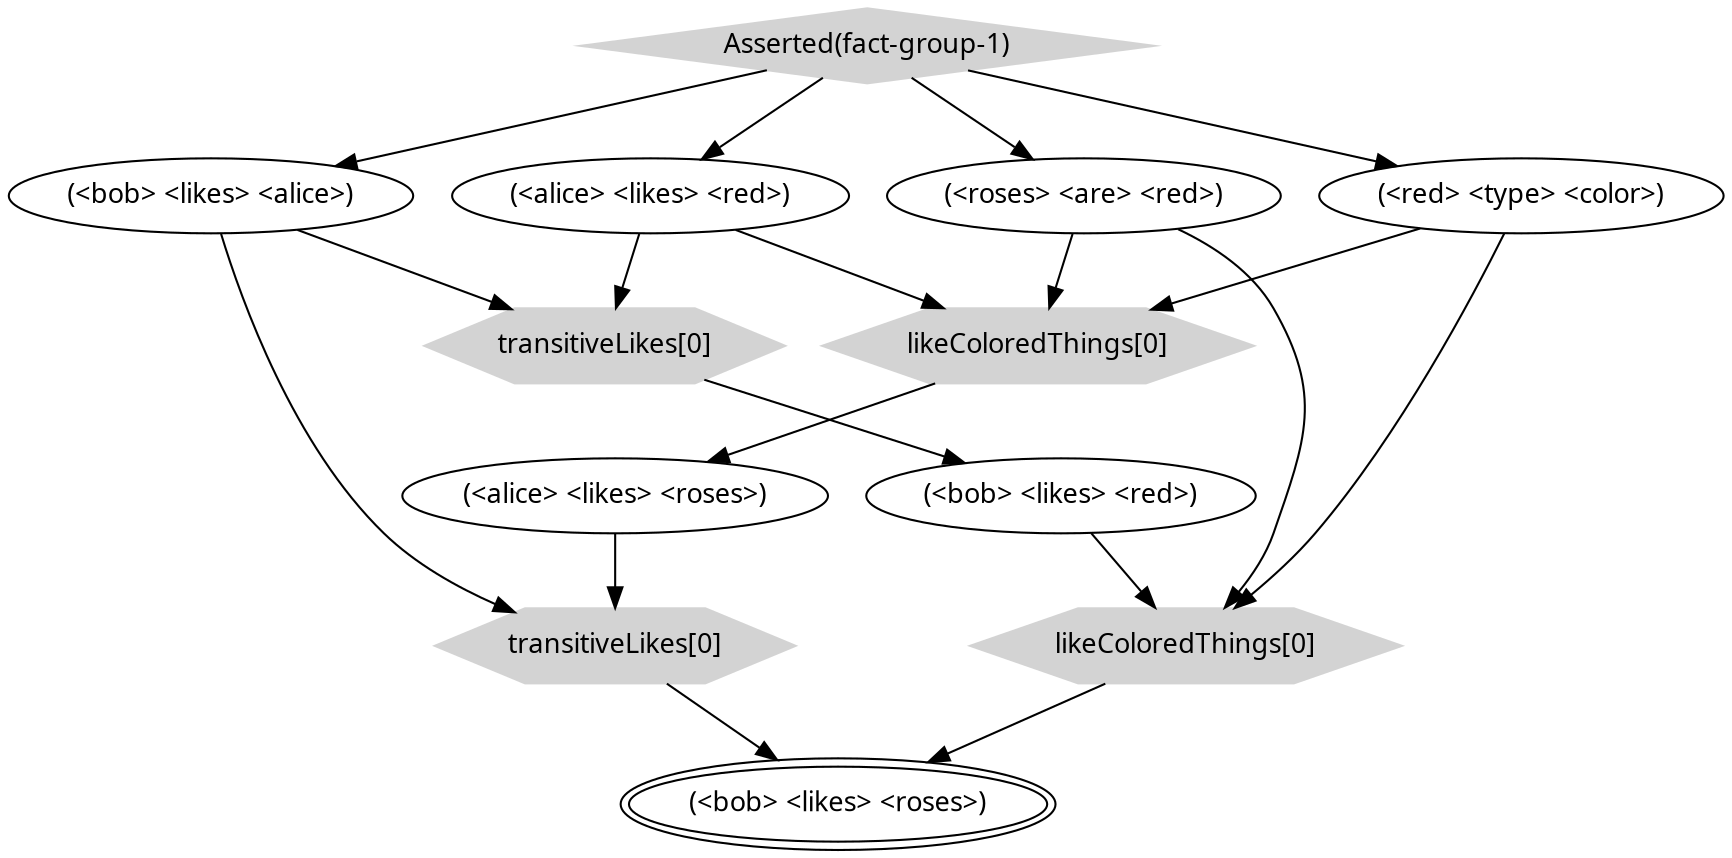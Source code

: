 digraph {
 rankdir=TB
node [fontname="Ubuntu Mono", fontsize=13]
"0x1be1a80"[label="(\<bob\> \<likes\> \<roses\>)", peripheries=2];
"0x1be25e0"[style=filled, color=lightgrey, shape=polygon, sides=6, label="likeColoredThings[0]"];
"0x1bdf300" -> "0x1be25e0";
"0x1be2630" -> "0x1be25e0";
"0x1be4560" -> "0x1be25e0";
"0x1be2bc0"[style=filled, color=lightgrey, shape=polygon, sides=6, label="transitiveLikes[0]"];
"0x1be13d0" -> "0x1be2bc0";
"0x1be23e0" -> "0x1be2bc0";
"0x1be25e0" -> "0x1be1a80";
"0x1be2bc0" -> "0x1be1a80";
"0x1bdf300"[label="(\<roses\> \<are\> \<red\>)"];
"0x1be2630"[label="(\<bob\> \<likes\> \<red\>)"];
"0x1be4560"[label="(\<red\> \<type\> \<color\>)"];
"0x1be13d0"[label="(\<alice\> \<likes\> \<roses\>)"];
"0x1be23e0"[label="(\<bob\> \<likes\> \<alice\>)"];
"0x1be2cc0"[style=filled, color=lightgrey, shape=diamond, label="Asserted(fact-group-1)"];
"0x1be2cc0" -> "0x1bdf300";
"0x1be26e0"[style=filled, color=lightgrey, shape=polygon, sides=6, label="transitiveLikes[0]"];
"0x1be21d0" -> "0x1be26e0";
"0x1be23e0" -> "0x1be26e0";
"0x1be26e0" -> "0x1be2630";
"0x1be2cc0" -> "0x1be4560";
"0x1be14b0"[style=filled, color=lightgrey, shape=polygon, sides=6, label="likeColoredThings[0]"];
"0x1bdf300" -> "0x1be14b0";
"0x1be21d0" -> "0x1be14b0";
"0x1be4560" -> "0x1be14b0";
"0x1be14b0" -> "0x1be13d0";
"0x1be2cc0" -> "0x1be23e0";
"0x1be21d0"[label="(\<alice\> \<likes\> \<red\>)"];
"0x1be2cc0" -> "0x1be21d0";


}